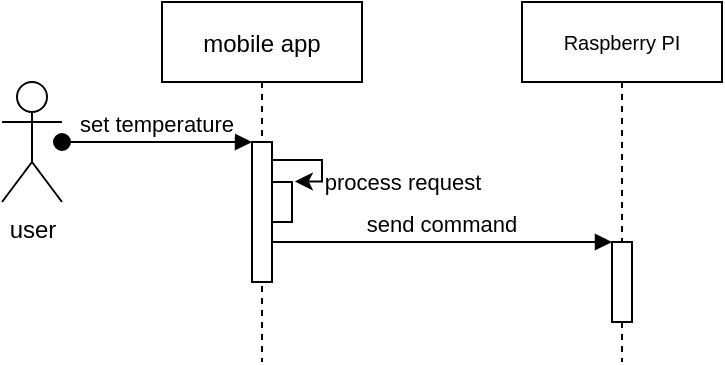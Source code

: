 <mxfile version="15.8.7" type="device"><diagram id="kgpKYQtTHZ0yAKxKKP6v" name="Page-1"><mxGraphModel dx="960" dy="689" grid="1" gridSize="10" guides="1" tooltips="1" connect="1" arrows="1" fold="1" page="1" pageScale="1" pageWidth="850" pageHeight="1100" math="0" shadow="0"><root><mxCell id="0"/><mxCell id="1" parent="0"/><mxCell id="3nuBFxr9cyL0pnOWT2aG-1" value="mobile app" style="shape=umlLifeline;perimeter=lifelinePerimeter;container=1;collapsible=0;recursiveResize=0;rounded=0;shadow=0;strokeWidth=1;" parent="1" vertex="1"><mxGeometry x="120" y="80" width="100" height="180" as="geometry"/></mxCell><mxCell id="K7kPP6jn-IFc48BcHdpT-2" value="process request" style="edgeStyle=orthogonalEdgeStyle;rounded=0;orthogonalLoop=1;jettySize=auto;html=1;entryX=1.143;entryY=-0.014;entryDx=0;entryDy=0;entryPerimeter=0;" parent="3nuBFxr9cyL0pnOWT2aG-1" source="3nuBFxr9cyL0pnOWT2aG-2" target="K7kPP6jn-IFc48BcHdpT-1" edge="1"><mxGeometry x="0.449" y="40" relative="1" as="geometry"><Array as="points"><mxPoint x="80" y="79"/><mxPoint x="80" y="90"/></Array><mxPoint x="40" y="-40" as="offset"/></mxGeometry></mxCell><mxCell id="3nuBFxr9cyL0pnOWT2aG-2" value="" style="points=[];perimeter=orthogonalPerimeter;rounded=0;shadow=0;strokeWidth=1;" parent="3nuBFxr9cyL0pnOWT2aG-1" vertex="1"><mxGeometry x="45" y="70" width="10" height="70" as="geometry"/></mxCell><mxCell id="K7kPP6jn-IFc48BcHdpT-1" value="" style="points=[];perimeter=orthogonalPerimeter;rounded=0;shadow=0;strokeWidth=1;" parent="3nuBFxr9cyL0pnOWT2aG-1" vertex="1"><mxGeometry x="55" y="90" width="10" height="20" as="geometry"/></mxCell><mxCell id="3nuBFxr9cyL0pnOWT2aG-5" value="Raspberry PI" style="shape=umlLifeline;perimeter=lifelinePerimeter;container=1;collapsible=0;recursiveResize=0;rounded=0;shadow=0;strokeWidth=1;fontSize=10;" parent="1" vertex="1"><mxGeometry x="300" y="80" width="100" height="180" as="geometry"/></mxCell><mxCell id="3nuBFxr9cyL0pnOWT2aG-6" value="" style="points=[];perimeter=orthogonalPerimeter;rounded=0;shadow=0;strokeWidth=1;" parent="3nuBFxr9cyL0pnOWT2aG-5" vertex="1"><mxGeometry x="45" y="120" width="10" height="40" as="geometry"/></mxCell><mxCell id="3nuBFxr9cyL0pnOWT2aG-8" value="send command" style="verticalAlign=bottom;endArrow=block;entryX=0;entryY=0;shadow=0;strokeWidth=1;" parent="1" target="3nuBFxr9cyL0pnOWT2aG-6" edge="1"><mxGeometry relative="1" as="geometry"><mxPoint x="175" y="200" as="sourcePoint"/></mxGeometry></mxCell><mxCell id="V5uKcMq4RwRyj6rqlpI_-1" value="user" style="shape=umlActor;verticalLabelPosition=bottom;verticalAlign=top;html=1;outlineConnect=0;" parent="1" vertex="1"><mxGeometry x="40" y="120" width="30" height="60" as="geometry"/></mxCell><mxCell id="3nuBFxr9cyL0pnOWT2aG-3" value="set temperature" style="verticalAlign=bottom;startArrow=oval;endArrow=block;startSize=8;shadow=0;strokeWidth=1;" parent="1" source="V5uKcMq4RwRyj6rqlpI_-1" target="3nuBFxr9cyL0pnOWT2aG-2" edge="1"><mxGeometry relative="1" as="geometry"><mxPoint x="105" y="150" as="sourcePoint"/></mxGeometry></mxCell></root></mxGraphModel></diagram></mxfile>